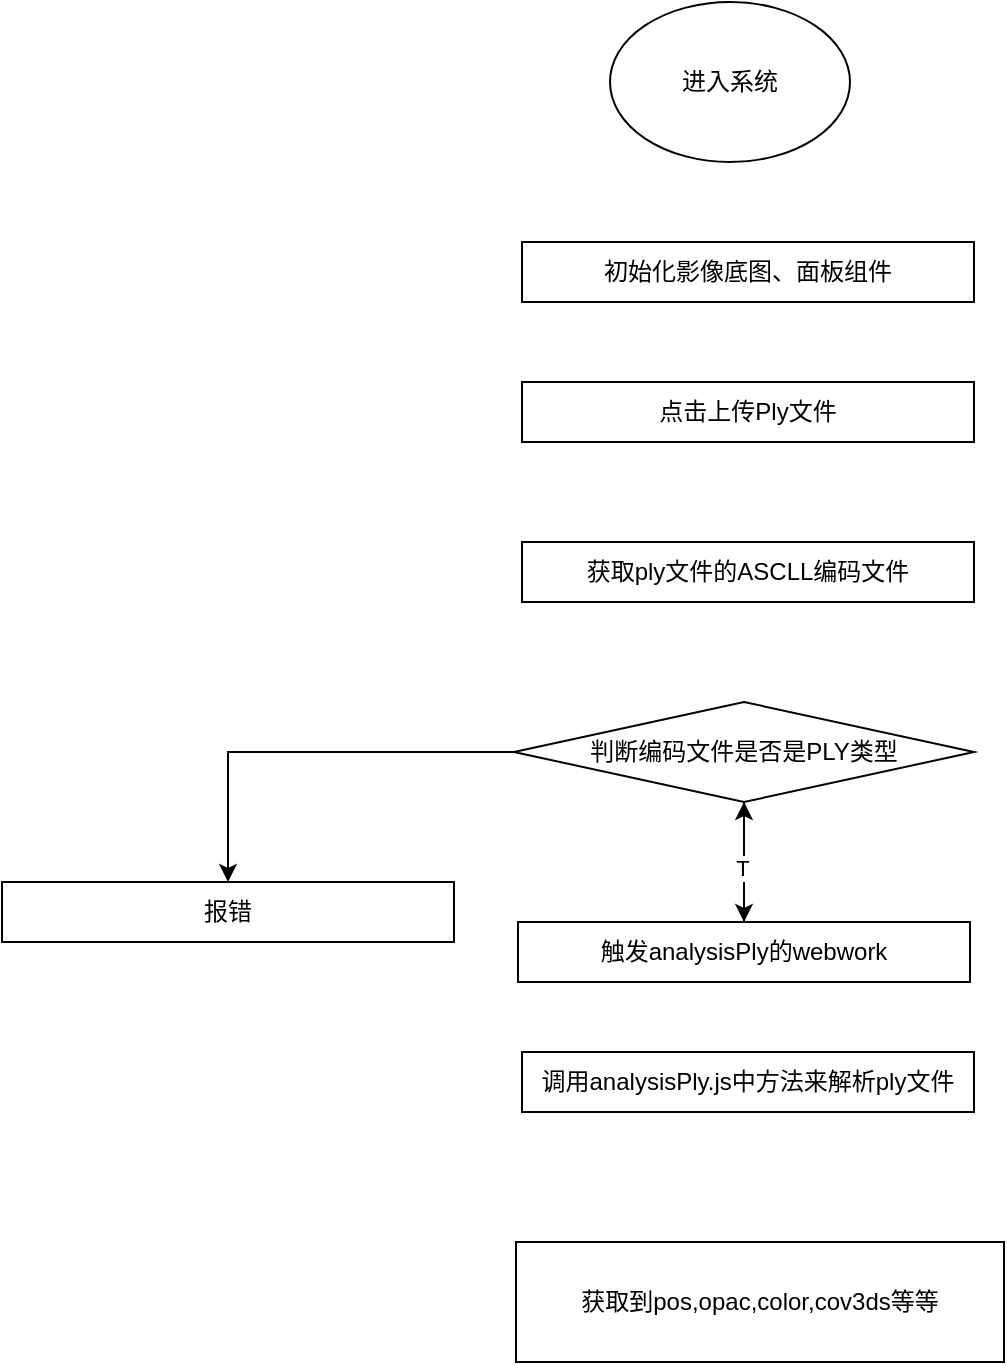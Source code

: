 <mxfile version="24.8.3">
  <diagram name="第 1 页" id="LN683AWVAwY5ZpCAd4-F">
    <mxGraphModel dx="2261" dy="746" grid="1" gridSize="10" guides="1" tooltips="1" connect="1" arrows="1" fold="1" page="1" pageScale="1" pageWidth="827" pageHeight="1169" math="0" shadow="0">
      <root>
        <mxCell id="0" />
        <mxCell id="1" parent="0" />
        <mxCell id="ugY4xFRAZvGxjDhzhw9B-1" value="进入系统" style="ellipse;whiteSpace=wrap;html=1;" vertex="1" parent="1">
          <mxGeometry x="294" y="60" width="120" height="80" as="geometry" />
        </mxCell>
        <mxCell id="ugY4xFRAZvGxjDhzhw9B-2" value="初始化影像底图、面板组件" style="rounded=0;whiteSpace=wrap;html=1;" vertex="1" parent="1">
          <mxGeometry x="250" y="180" width="226" height="30" as="geometry" />
        </mxCell>
        <mxCell id="ugY4xFRAZvGxjDhzhw9B-3" value="点击上传Ply文件" style="rounded=0;whiteSpace=wrap;html=1;" vertex="1" parent="1">
          <mxGeometry x="250" y="250" width="226" height="30" as="geometry" />
        </mxCell>
        <mxCell id="ugY4xFRAZvGxjDhzhw9B-4" value="报错" style="rounded=0;whiteSpace=wrap;html=1;" vertex="1" parent="1">
          <mxGeometry x="-10" y="500" width="226" height="30" as="geometry" />
        </mxCell>
        <mxCell id="ugY4xFRAZvGxjDhzhw9B-10" value="" style="edgeStyle=orthogonalEdgeStyle;rounded=0;orthogonalLoop=1;jettySize=auto;html=1;" edge="1" parent="1" source="ugY4xFRAZvGxjDhzhw9B-6" target="ugY4xFRAZvGxjDhzhw9B-8">
          <mxGeometry relative="1" as="geometry" />
        </mxCell>
        <mxCell id="ugY4xFRAZvGxjDhzhw9B-6" value="触发analysisPly的webwork" style="rounded=0;whiteSpace=wrap;html=1;" vertex="1" parent="1">
          <mxGeometry x="248" y="520" width="226" height="30" as="geometry" />
        </mxCell>
        <mxCell id="ugY4xFRAZvGxjDhzhw9B-7" value="获取ply文件的ASCLL编码文件" style="rounded=0;whiteSpace=wrap;html=1;" vertex="1" parent="1">
          <mxGeometry x="250" y="330" width="226" height="30" as="geometry" />
        </mxCell>
        <mxCell id="ugY4xFRAZvGxjDhzhw9B-9" style="edgeStyle=orthogonalEdgeStyle;rounded=0;orthogonalLoop=1;jettySize=auto;html=1;exitX=0.5;exitY=1;exitDx=0;exitDy=0;entryX=0.5;entryY=0;entryDx=0;entryDy=0;" edge="1" parent="1" source="ugY4xFRAZvGxjDhzhw9B-8" target="ugY4xFRAZvGxjDhzhw9B-6">
          <mxGeometry relative="1" as="geometry" />
        </mxCell>
        <mxCell id="ugY4xFRAZvGxjDhzhw9B-11" value="T" style="edgeLabel;html=1;align=center;verticalAlign=middle;resizable=0;points=[];" vertex="1" connectable="0" parent="ugY4xFRAZvGxjDhzhw9B-9">
          <mxGeometry x="0.1" y="-1" relative="1" as="geometry">
            <mxPoint as="offset" />
          </mxGeometry>
        </mxCell>
        <mxCell id="ugY4xFRAZvGxjDhzhw9B-12" style="edgeStyle=orthogonalEdgeStyle;rounded=0;orthogonalLoop=1;jettySize=auto;html=1;exitX=0;exitY=0.5;exitDx=0;exitDy=0;entryX=0.5;entryY=0;entryDx=0;entryDy=0;" edge="1" parent="1" source="ugY4xFRAZvGxjDhzhw9B-8" target="ugY4xFRAZvGxjDhzhw9B-4">
          <mxGeometry relative="1" as="geometry">
            <mxPoint x="80" y="500" as="targetPoint" />
          </mxGeometry>
        </mxCell>
        <mxCell id="ugY4xFRAZvGxjDhzhw9B-8" value="判断编码文件是否是PLY类型" style="rhombus;whiteSpace=wrap;html=1;" vertex="1" parent="1">
          <mxGeometry x="246" y="410" width="230" height="50" as="geometry" />
        </mxCell>
        <mxCell id="ugY4xFRAZvGxjDhzhw9B-14" value="调用analysisPly.js中方法来解析ply文件" style="rounded=0;whiteSpace=wrap;html=1;" vertex="1" parent="1">
          <mxGeometry x="250" y="585" width="226" height="30" as="geometry" />
        </mxCell>
        <mxCell id="ugY4xFRAZvGxjDhzhw9B-15" value="获取到pos,opac,color,cov3ds等等" style="rounded=0;whiteSpace=wrap;html=1;" vertex="1" parent="1">
          <mxGeometry x="247" y="680" width="244" height="60" as="geometry" />
        </mxCell>
      </root>
    </mxGraphModel>
  </diagram>
</mxfile>
